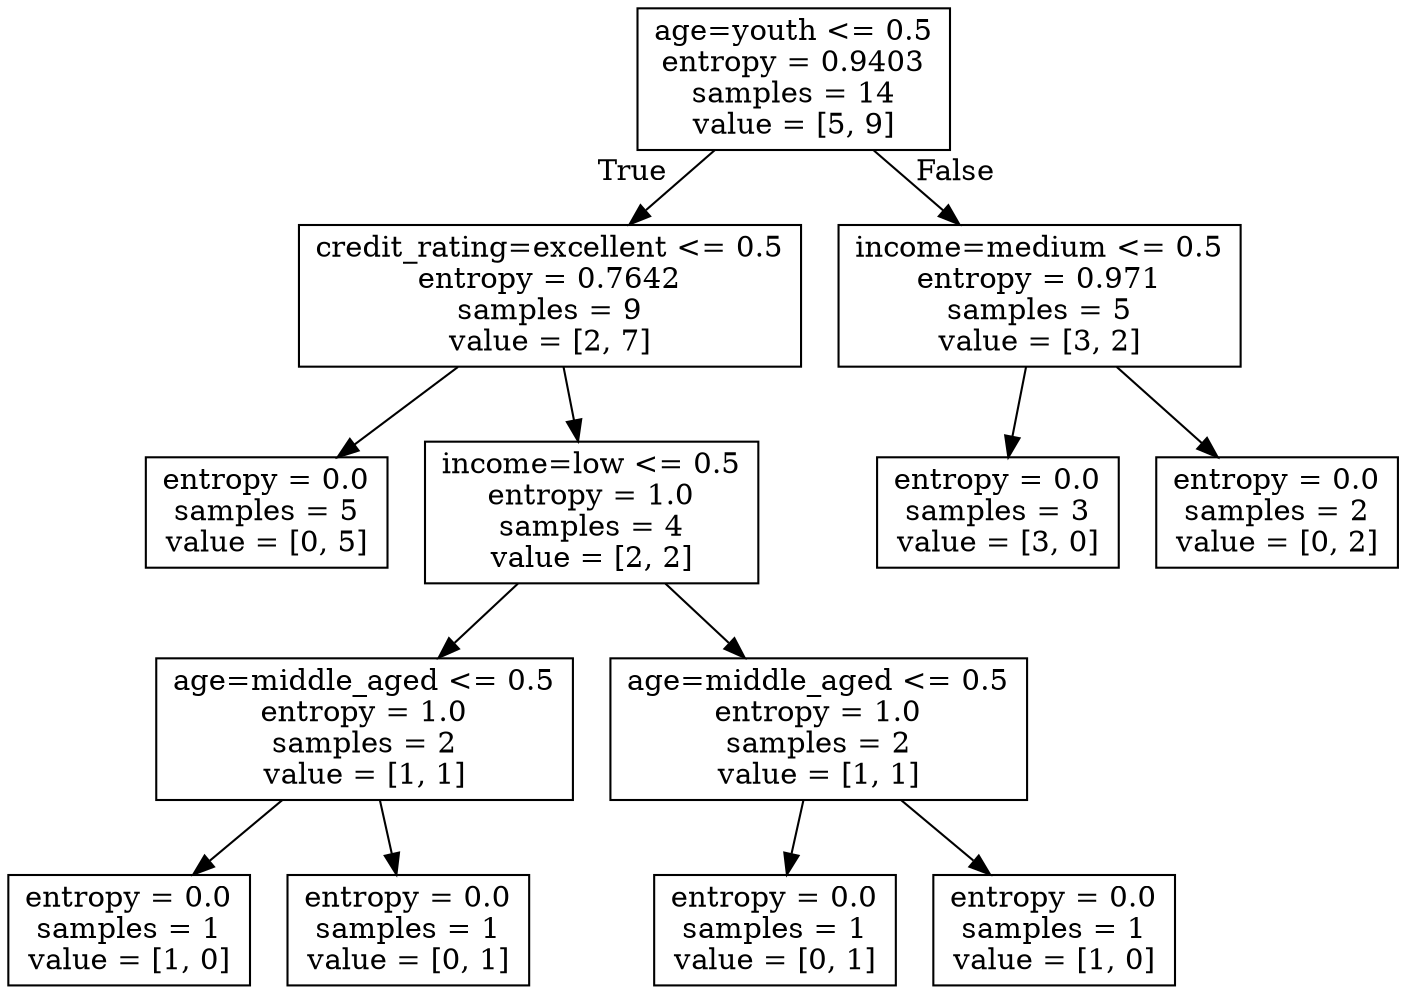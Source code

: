 digraph Tree {
node [shape=box] ;
0 [label="age=youth <= 0.5\nentropy = 0.9403\nsamples = 14\nvalue = [5, 9]"] ;
1 [label="credit_rating=excellent <= 0.5\nentropy = 0.7642\nsamples = 9\nvalue = [2, 7]"] ;
0 -> 1 [labeldistance=2.5, labelangle=45, headlabel="True"] ;
2 [label="entropy = 0.0\nsamples = 5\nvalue = [0, 5]"] ;
1 -> 2 ;
3 [label="income=low <= 0.5\nentropy = 1.0\nsamples = 4\nvalue = [2, 2]"] ;
1 -> 3 ;
4 [label="age=middle_aged <= 0.5\nentropy = 1.0\nsamples = 2\nvalue = [1, 1]"] ;
3 -> 4 ;
5 [label="entropy = 0.0\nsamples = 1\nvalue = [1, 0]"] ;
4 -> 5 ;
6 [label="entropy = 0.0\nsamples = 1\nvalue = [0, 1]"] ;
4 -> 6 ;
7 [label="age=middle_aged <= 0.5\nentropy = 1.0\nsamples = 2\nvalue = [1, 1]"] ;
3 -> 7 ;
8 [label="entropy = 0.0\nsamples = 1\nvalue = [0, 1]"] ;
7 -> 8 ;
9 [label="entropy = 0.0\nsamples = 1\nvalue = [1, 0]"] ;
7 -> 9 ;
10 [label="income=medium <= 0.5\nentropy = 0.971\nsamples = 5\nvalue = [3, 2]"] ;
0 -> 10 [labeldistance=2.5, labelangle=-45, headlabel="False"] ;
11 [label="entropy = 0.0\nsamples = 3\nvalue = [3, 0]"] ;
10 -> 11 ;
12 [label="entropy = 0.0\nsamples = 2\nvalue = [0, 2]"] ;
10 -> 12 ;
}